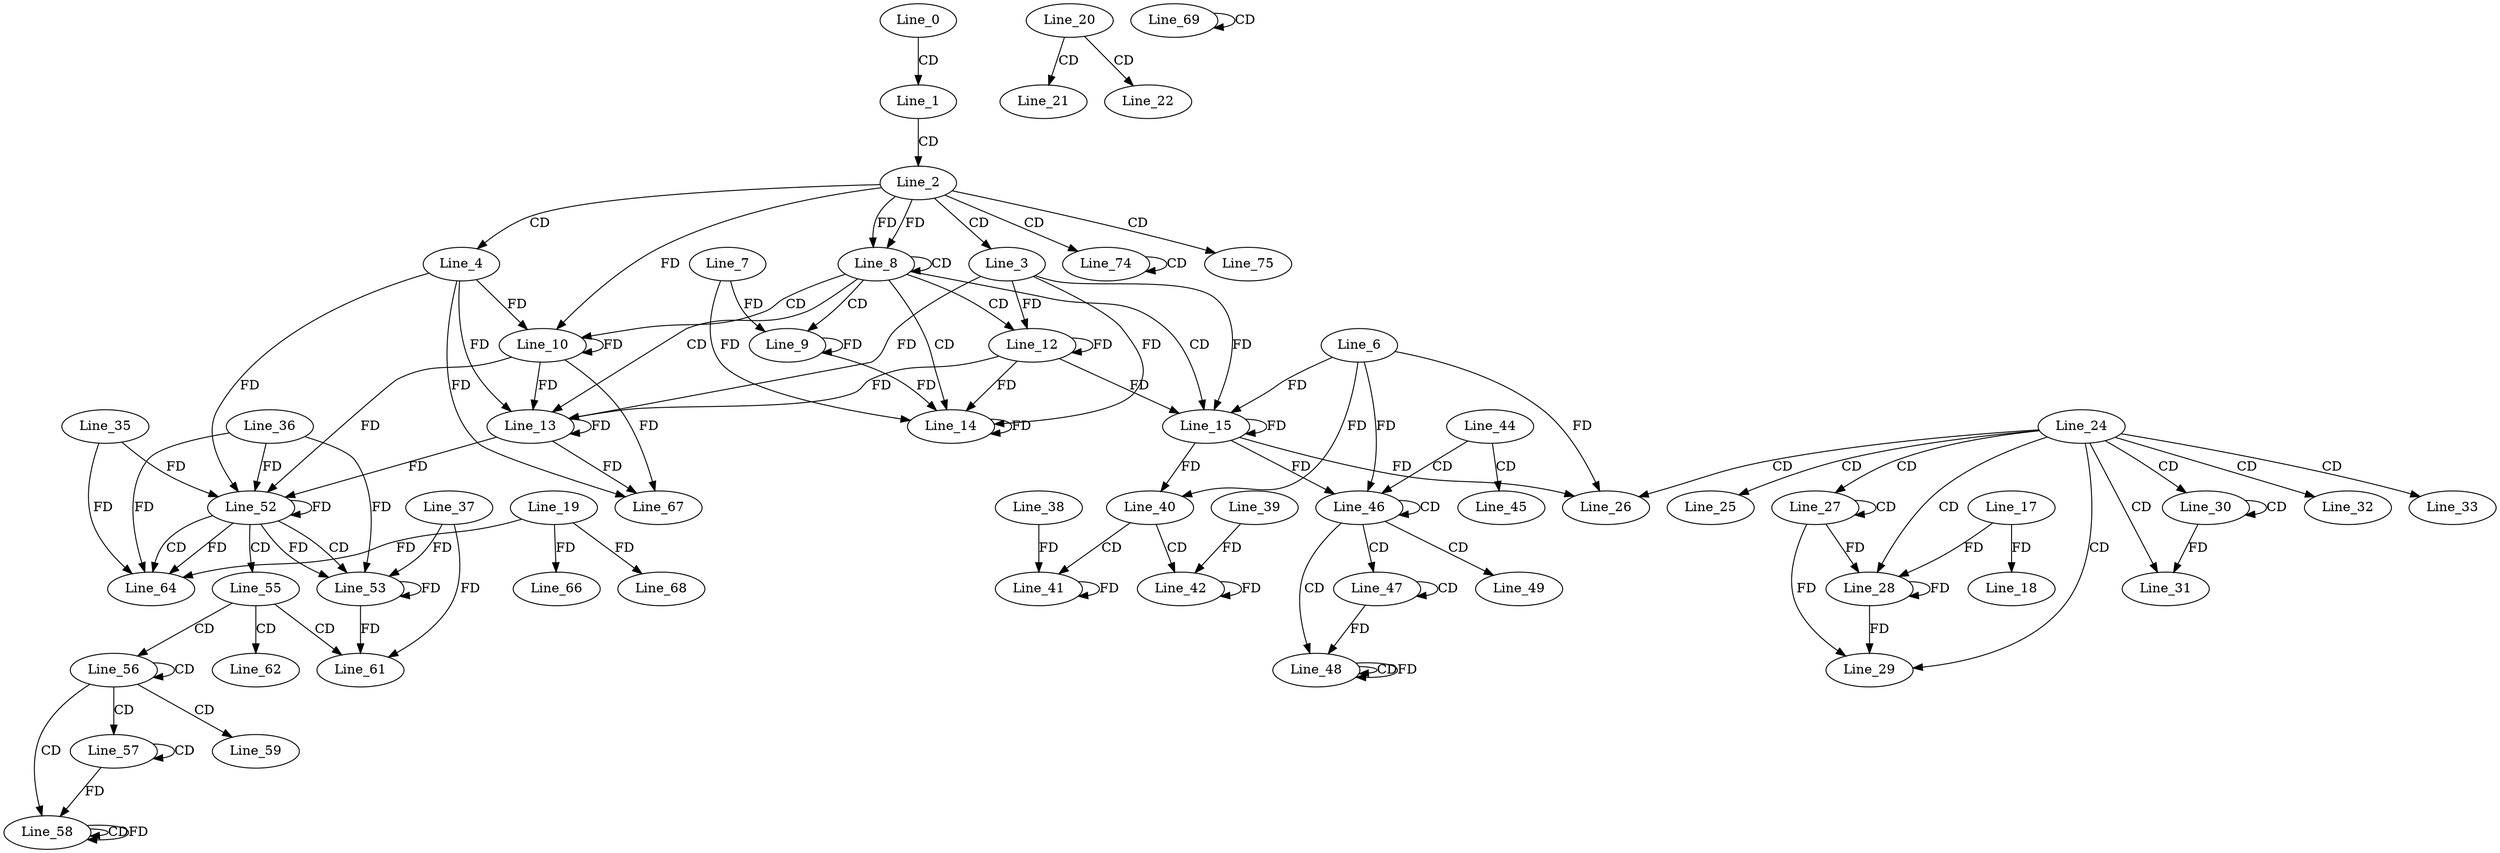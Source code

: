 digraph G {
  Line_0;
  Line_1;
  Line_2;
  Line_3;
  Line_4;
  Line_8;
  Line_8;
  Line_9;
  Line_7;
  Line_10;
  Line_10;
  Line_10;
  Line_12;
  Line_13;
  Line_13;
  Line_14;
  Line_14;
  Line_14;
  Line_14;
  Line_15;
  Line_6;
  Line_15;
  Line_15;
  Line_17;
  Line_18;
  Line_18;
  Line_18;
  Line_18;
  Line_20;
  Line_21;
  Line_22;
  Line_24;
  Line_25;
  Line_26;
  Line_27;
  Line_27;
  Line_28;
  Line_28;
  Line_29;
  Line_30;
  Line_30;
  Line_31;
  Line_31;
  Line_31;
  Line_32;
  Line_33;
  Line_40;
  Line_41;
  Line_38;
  Line_42;
  Line_39;
  Line_44;
  Line_45;
  Line_46;
  Line_46;
  Line_47;
  Line_47;
  Line_48;
  Line_48;
  Line_49;
  Line_52;
  Line_36;
  Line_52;
  Line_35;
  Line_52;
  Line_53;
  Line_37;
  Line_55;
  Line_56;
  Line_56;
  Line_57;
  Line_57;
  Line_58;
  Line_58;
  Line_59;
  Line_61;
  Line_62;
  Line_64;
  Line_19;
  Line_66;
  Line_67;
  Line_68;
  Line_69;
  Line_69;
  Line_74;
  Line_74;
  Line_75;
  Line_0 -> Line_1 [ label="CD" ];
  Line_1 -> Line_2 [ label="CD" ];
  Line_2 -> Line_3 [ label="CD" ];
  Line_2 -> Line_4 [ label="CD" ];
  Line_2 -> Line_8 [ label="FD" ];
  Line_8 -> Line_8 [ label="CD" ];
  Line_2 -> Line_8 [ label="FD" ];
  Line_8 -> Line_9 [ label="CD" ];
  Line_7 -> Line_9 [ label="FD" ];
  Line_9 -> Line_9 [ label="FD" ];
  Line_8 -> Line_10 [ label="CD" ];
  Line_4 -> Line_10 [ label="FD" ];
  Line_10 -> Line_10 [ label="FD" ];
  Line_2 -> Line_10 [ label="FD" ];
  Line_8 -> Line_12 [ label="CD" ];
  Line_3 -> Line_12 [ label="FD" ];
  Line_12 -> Line_12 [ label="FD" ];
  Line_8 -> Line_13 [ label="CD" ];
  Line_4 -> Line_13 [ label="FD" ];
  Line_10 -> Line_13 [ label="FD" ];
  Line_13 -> Line_13 [ label="FD" ];
  Line_3 -> Line_13 [ label="FD" ];
  Line_12 -> Line_13 [ label="FD" ];
  Line_8 -> Line_14 [ label="CD" ];
  Line_7 -> Line_14 [ label="FD" ];
  Line_9 -> Line_14 [ label="FD" ];
  Line_14 -> Line_14 [ label="FD" ];
  Line_3 -> Line_14 [ label="FD" ];
  Line_12 -> Line_14 [ label="FD" ];
  Line_8 -> Line_15 [ label="CD" ];
  Line_6 -> Line_15 [ label="FD" ];
  Line_15 -> Line_15 [ label="FD" ];
  Line_3 -> Line_15 [ label="FD" ];
  Line_12 -> Line_15 [ label="FD" ];
  Line_17 -> Line_18 [ label="FD" ];
  Line_20 -> Line_21 [ label="CD" ];
  Line_20 -> Line_22 [ label="CD" ];
  Line_24 -> Line_25 [ label="CD" ];
  Line_24 -> Line_26 [ label="CD" ];
  Line_6 -> Line_26 [ label="FD" ];
  Line_15 -> Line_26 [ label="FD" ];
  Line_24 -> Line_27 [ label="CD" ];
  Line_27 -> Line_27 [ label="CD" ];
  Line_24 -> Line_28 [ label="CD" ];
  Line_27 -> Line_28 [ label="FD" ];
  Line_28 -> Line_28 [ label="FD" ];
  Line_17 -> Line_28 [ label="FD" ];
  Line_24 -> Line_29 [ label="CD" ];
  Line_27 -> Line_29 [ label="FD" ];
  Line_28 -> Line_29 [ label="FD" ];
  Line_24 -> Line_30 [ label="CD" ];
  Line_30 -> Line_30 [ label="CD" ];
  Line_24 -> Line_31 [ label="CD" ];
  Line_30 -> Line_31 [ label="FD" ];
  Line_24 -> Line_32 [ label="CD" ];
  Line_24 -> Line_33 [ label="CD" ];
  Line_6 -> Line_40 [ label="FD" ];
  Line_15 -> Line_40 [ label="FD" ];
  Line_40 -> Line_41 [ label="CD" ];
  Line_38 -> Line_41 [ label="FD" ];
  Line_41 -> Line_41 [ label="FD" ];
  Line_40 -> Line_42 [ label="CD" ];
  Line_39 -> Line_42 [ label="FD" ];
  Line_42 -> Line_42 [ label="FD" ];
  Line_44 -> Line_45 [ label="CD" ];
  Line_44 -> Line_46 [ label="CD" ];
  Line_6 -> Line_46 [ label="FD" ];
  Line_15 -> Line_46 [ label="FD" ];
  Line_46 -> Line_46 [ label="CD" ];
  Line_46 -> Line_47 [ label="CD" ];
  Line_47 -> Line_47 [ label="CD" ];
  Line_46 -> Line_48 [ label="CD" ];
  Line_48 -> Line_48 [ label="CD" ];
  Line_47 -> Line_48 [ label="FD" ];
  Line_48 -> Line_48 [ label="FD" ];
  Line_46 -> Line_49 [ label="CD" ];
  Line_52 -> Line_52 [ label="FD" ];
  Line_36 -> Line_52 [ label="FD" ];
  Line_4 -> Line_52 [ label="FD" ];
  Line_10 -> Line_52 [ label="FD" ];
  Line_13 -> Line_52 [ label="FD" ];
  Line_35 -> Line_52 [ label="FD" ];
  Line_52 -> Line_53 [ label="CD" ];
  Line_53 -> Line_53 [ label="FD" ];
  Line_37 -> Line_53 [ label="FD" ];
  Line_52 -> Line_53 [ label="FD" ];
  Line_36 -> Line_53 [ label="FD" ];
  Line_52 -> Line_55 [ label="CD" ];
  Line_55 -> Line_56 [ label="CD" ];
  Line_56 -> Line_56 [ label="CD" ];
  Line_56 -> Line_57 [ label="CD" ];
  Line_57 -> Line_57 [ label="CD" ];
  Line_56 -> Line_58 [ label="CD" ];
  Line_58 -> Line_58 [ label="CD" ];
  Line_57 -> Line_58 [ label="FD" ];
  Line_58 -> Line_58 [ label="FD" ];
  Line_56 -> Line_59 [ label="CD" ];
  Line_55 -> Line_61 [ label="CD" ];
  Line_53 -> Line_61 [ label="FD" ];
  Line_37 -> Line_61 [ label="FD" ];
  Line_55 -> Line_62 [ label="CD" ];
  Line_52 -> Line_64 [ label="CD" ];
  Line_19 -> Line_64 [ label="FD" ];
  Line_35 -> Line_64 [ label="FD" ];
  Line_52 -> Line_64 [ label="FD" ];
  Line_36 -> Line_64 [ label="FD" ];
  Line_19 -> Line_66 [ label="FD" ];
  Line_4 -> Line_67 [ label="FD" ];
  Line_10 -> Line_67 [ label="FD" ];
  Line_13 -> Line_67 [ label="FD" ];
  Line_19 -> Line_68 [ label="FD" ];
  Line_69 -> Line_69 [ label="CD" ];
  Line_2 -> Line_74 [ label="CD" ];
  Line_74 -> Line_74 [ label="CD" ];
  Line_2 -> Line_75 [ label="CD" ];
}
